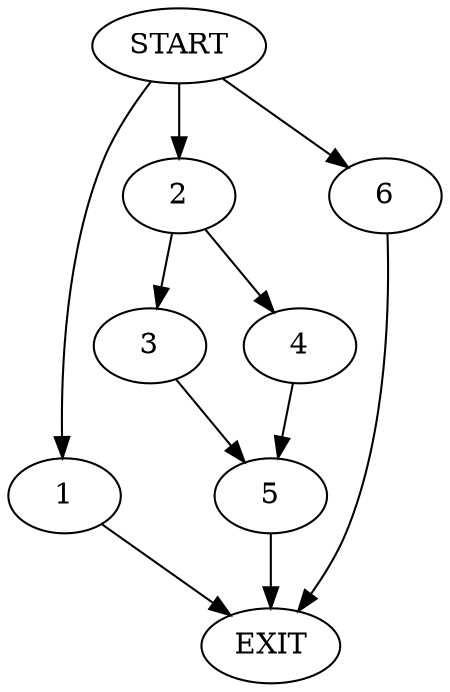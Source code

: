 digraph {
0 [label="START"]
7 [label="EXIT"]
0 -> 1
1 -> 7
0 -> 2
2 -> 3
2 -> 4
4 -> 5
3 -> 5
5 -> 7
0 -> 6
6 -> 7
}
